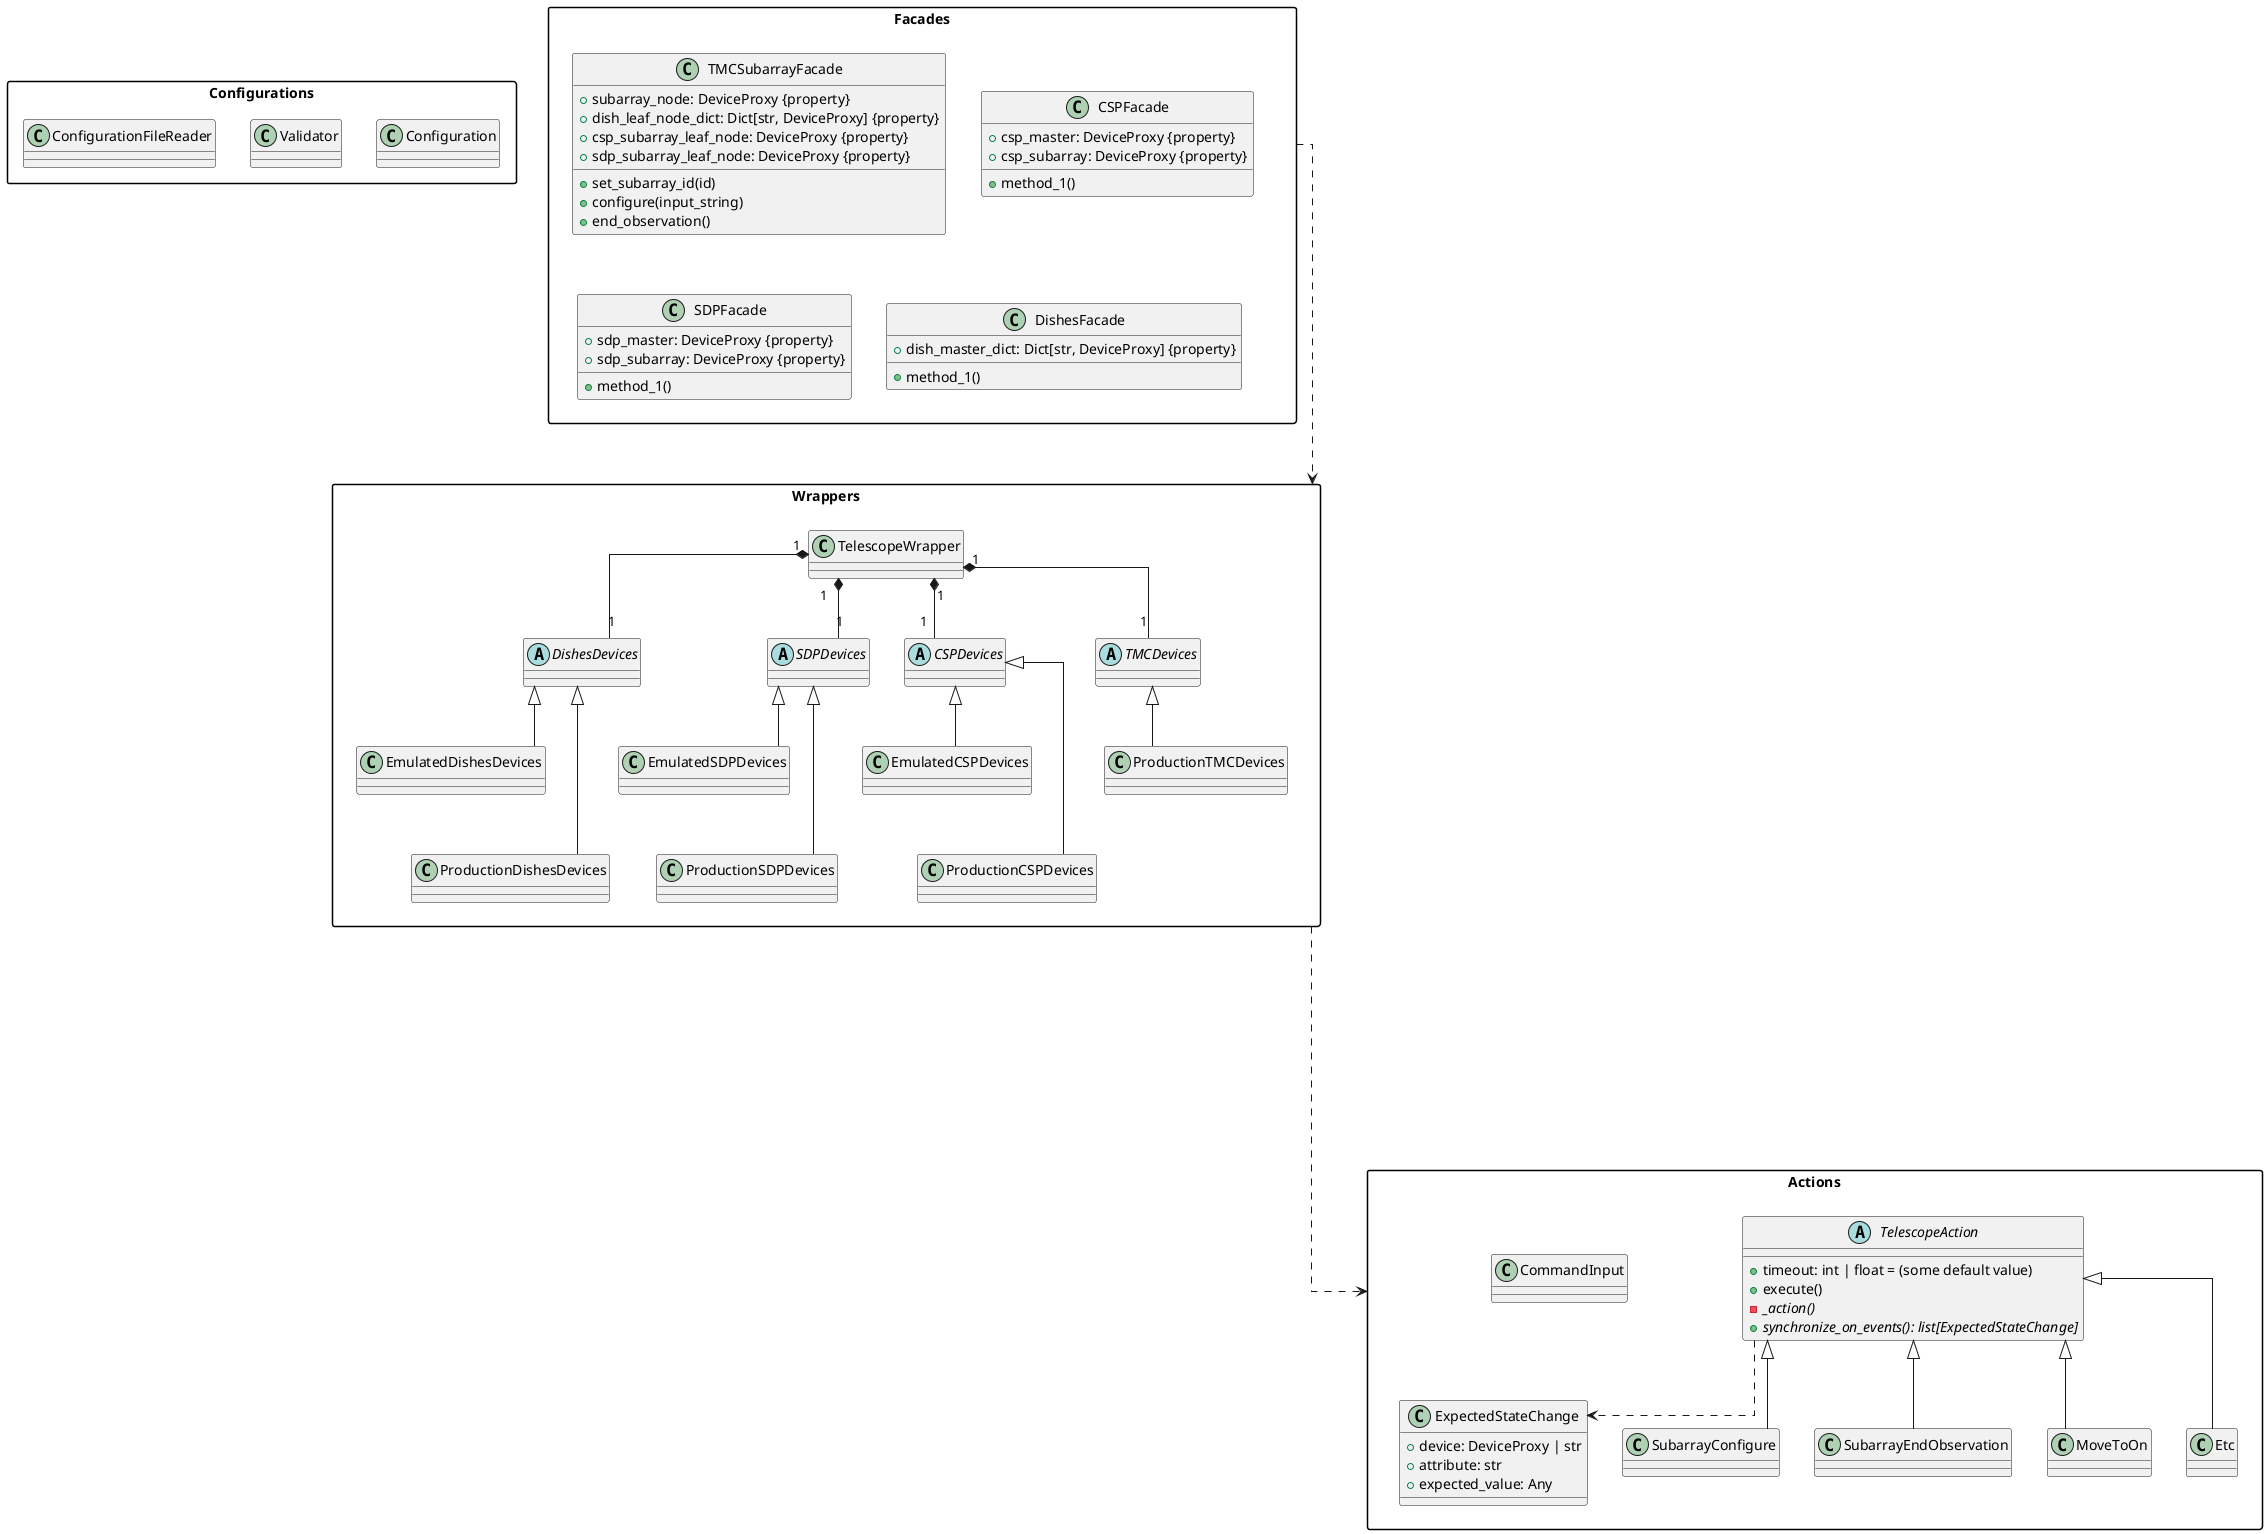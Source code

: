 @startuml

skinparam packageStyle rectangle
skinparam linetype ortho

' Enforce vertical layout
top to bottom direction

package "Configurations" {
    ' Configuration class to the left of Facades
    class Configuration {
    }
    class Validator {}
    class ConfigurationFileReader {}
}

' Facades at the top
package "Facades" {
    class TMCSubarrayFacade {
        + subarray_node: DeviceProxy {property}
        + dish_leaf_node_dict: Dict[str, DeviceProxy] {property}
        + csp_subarray_leaf_node: DeviceProxy {property}
        + sdp_subarray_leaf_node: DeviceProxy {property}
        + set_subarray_id(id)
        + configure(input_string)
        + end_observation()
    }

    class CSPFacade {
        + csp_master: DeviceProxy {property}
        + csp_subarray: DeviceProxy {property}
        + method_1()
    }

    class SDPFacade {
        + sdp_master: DeviceProxy {property}
        + sdp_subarray: DeviceProxy {property}
        + method_1()
    }

    class DishesFacade {
        + dish_master_dict: Dict[str, DeviceProxy] {property}
        + method_1()
    }
}

Configuration -[hidden]right- Facades

' Wrappers and Devices in the middle
package "Wrappers" {
    class TelescopeWrapper {
    }

    abstract class TMCDevices
    class ProductionTMCDevices
    abstract class CSPDevices
    class EmulatedCSPDevices
    class ProductionCSPDevices
    abstract class SDPDevices
    class EmulatedSDPDevices
    class ProductionSDPDevices
    abstract class DishesDevices
    class EmulatedDishesDevices
    class ProductionDishesDevices

    ProductionTMCDevices -up-|> TMCDevices
    EmulatedCSPDevices -up-|> CSPDevices
    ProductionCSPDevices -up-|> CSPDevices
    EmulatedSDPDevices -up-|> SDPDevices
    ProductionSDPDevices -up-|> SDPDevices
    EmulatedDishesDevices -up-|> DishesDevices
    ProductionDishesDevices -up-|> DishesDevices

    TelescopeWrapper "1" *-- "1" TMCDevices
    TelescopeWrapper "1" *-- "1" CSPDevices
    TelescopeWrapper "1" *-- "1" SDPDevices
    TelescopeWrapper "1" *-- "1" DishesDevices
}



package "Actions" {
    abstract class TelescopeAction {
        + timeout: int | float = (some default value)
        + execute()
        - _action() {abstract}
        + synchronize_on_events(): list[ExpectedStateChange] {abstract}
    }

    class ExpectedStateChange {
        + device: DeviceProxy | str
        + attribute: str
        + expected_value: Any
    }

    class CommandInput {
    }

    class SubarrayConfigure
    class SubarrayEndObservation
    class MoveToOn
    class Etc

    SubarrayConfigure -up-|> TelescopeAction
    SubarrayEndObservation -up-|> TelescopeAction
    MoveToOn -up-|> TelescopeAction
    Etc -up-|> TelescopeAction

    TelescopeAction ..> ExpectedStateChange
}
' ensure Actions are below Wrappers
"Wrappers" -[hidden]down--- Actions

' Stacking packages vertically
Facades -[hidden]down- "Wrappers"
Facades ..down..> "Wrappers"
"Wrappers" ..[hidden]down.......> Actions
"Wrappers" ..down..> Actions

skinparam class {
    ProductionTMCDevices BackgroundColor LightBlue
    ProductionCSPDevices BackgroundColor LightBlue
    ProductionSDPDevices BackgroundColor LightBlue
    ProductionDishesDevices BackgroundColor LightBlue
    ExpectedStateChange BackgroundColor LightBlue
}

skinparam class {
    EmulatedCSPDevices BackgroundColor LightGreen
    EmulatedSDPDevices BackgroundColor LightGreen
    EmulatedDishesDevices BackgroundColor LightGreen
}

skinparam class {
    TMCDevices BackgroundColor Wheat
    CSPDevices BackgroundColor Wheat
    SDPDevices BackgroundColor Wheat
    DishesDevices BackgroundColor Wheat
    TelescopeAction BackgroundColor Wheat
    SubarrayConfigure BackgroundColor Wheat
    SubarrayEndObservation BackgroundColor Wheat
    MoveToOn BackgroundColor Wheat
    Etc BackgroundColor Wheat
}

skinparam class {
    TMCSubarrayFacade BackgroundColor PaleGreen
    CSPFacade BackgroundColor PaleGreen
    SDPFacade BackgroundColor PaleGreen
    DishesFacade BackgroundColor PaleGreen
}

skinparam class {
    Configuration BackgroundColor Yellow
    CommandInput BackgroundColor Yellow
}

' Position emulated devices slightly lower
EmulatedCSPDevices -[hidden]down- ProductionCSPDevices
EmulatedSDPDevices -[hidden]down- ProductionSDPDevices
EmulatedDishesDevices -[hidden]down- ProductionDishesDevices

@enduml